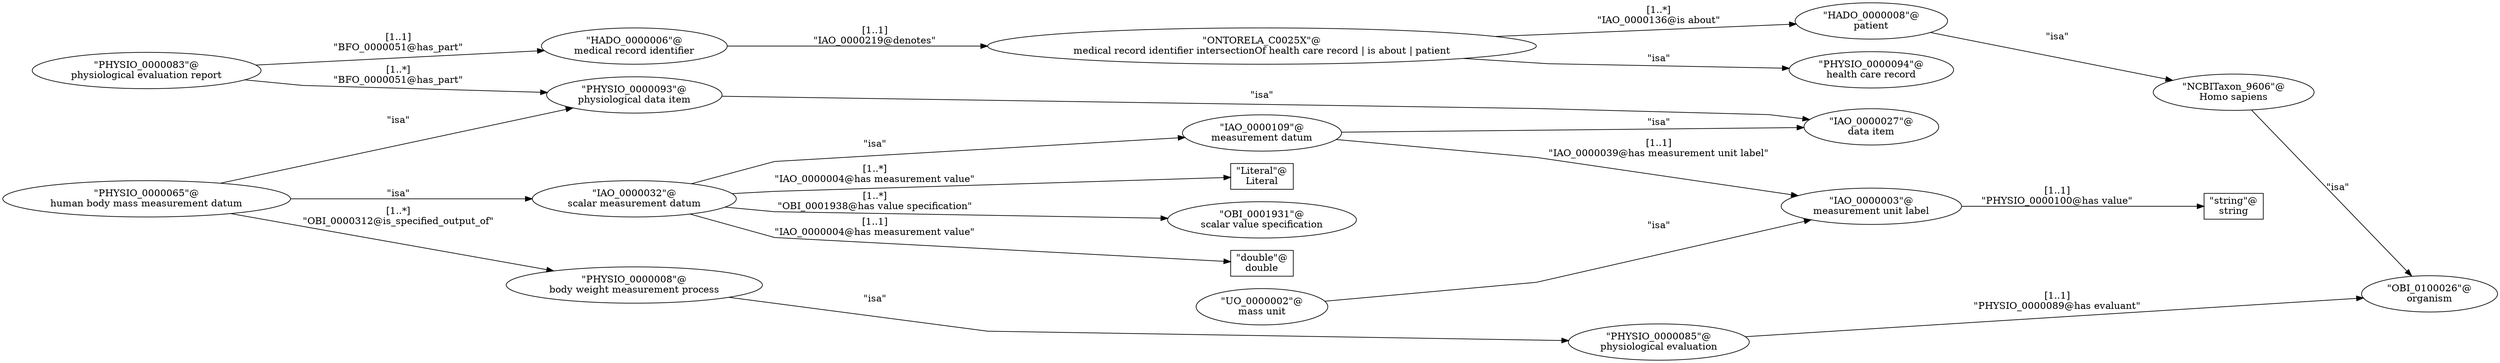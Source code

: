 digraph G {
  splines=polyline;
  rankdir=LR;
  "PHYSIO_0000083" [ label="\"PHYSIO_0000083\"@
physiological evaluation report" shape="ellipse" ];
  "PHYSIO_0000085" [ label="\"PHYSIO_0000085\"@
physiological evaluation" shape="ellipse" ];
  "PHYSIO_0000093" [ label="\"PHYSIO_0000093\"@
physiological data item" shape="ellipse" ];
  "PHYSIO_0000008" [ label="\"PHYSIO_0000008\"@
body weight measurement process" shape="ellipse" ];
  "PHYSIO_0000065" [ label="\"PHYSIO_0000065\"@
human body mass measurement datum" shape="ellipse" ];
  "IAO_0000027" [ label="\"IAO_0000027\"@
data item" shape="ellipse" ];
  "IAO_0000109" [ label="\"IAO_0000109\"@
measurement datum" shape="ellipse" ];
  "IAO_0000032" [ label="\"IAO_0000032\"@
scalar measurement datum" shape="ellipse" ];
  "OBI_0001931" [ label="\"OBI_0001931\"@
scalar value specification" shape="ellipse" ];
  "IAO_0000003" [ label="\"IAO_0000003\"@
measurement unit label" shape="ellipse" ];
  "UO_0000002" [ label="\"UO_0000002\"@
mass unit" shape="ellipse" ];
  "HADO_0000008" [ label="\"HADO_0000008\"@
patient" shape="ellipse" ];
  "HADO_0000006" [ label="\"HADO_0000006\"@
medical record identifier" shape="ellipse" ];
  "OBI_0100026" [ label="\"OBI_0100026\"@
organism" shape="ellipse" ];
  "NCBITaxon_9606" [ label="\"NCBITaxon_9606\"@
Homo sapiens" shape="ellipse" ];
  "ONTORELA_C0025X" [ label="\"ONTORELA_C0025X\"@
medical record identifier intersectionOf health care record | is about | patient" shape="ellipse" ];
  "PHYSIO_0000094" [ label="\"PHYSIO_0000094\"@
health care record" shape="ellipse" ];
  "double" [ label="\"double\"@
double" shape="box" ];
  "string" [ label="\"string\"@
string" shape="box" ];
  "Literal" [ label="\"Literal\"@
Literal" shape="box" ];
  "NCBITaxon_9606" -> "OBI_0100026" [ label="\"isa\"" style="solid" ];
  "PHYSIO_0000065" -> "IAO_0000032" [ label="\"isa\"" style="solid" ];
  "PHYSIO_0000093" -> "IAO_0000027" [ label="\"isa\"" style="solid" ];
  "IAO_0000109" -> "IAO_0000027" [ label="\"isa\"" style="solid" ];
  "PHYSIO_0000065" -> "PHYSIO_0000093" [ label="\"isa\"" style="solid" ];
  "UO_0000002" -> "IAO_0000003" [ label="\"isa\"" style="solid" ];
  "IAO_0000032" -> "IAO_0000109" [ label="\"isa\"" style="solid" ];
  "HADO_0000008" -> "NCBITaxon_9606" [ label="\"isa\"" style="solid" ];
  "PHYSIO_0000008" -> "PHYSIO_0000085" [ label="\"isa\"" style="solid" ];
  "ONTORELA_C0025X" -> "PHYSIO_0000094" [ label="\"isa\"" style="solid" ];
  "IAO_0000109" -> "IAO_0000003" [ label="[1..1]
\"IAO_0000039@has measurement unit label\"" style="solid" ];
  "IAO_0000032" -> "OBI_0001931" [ label="[1..*]
\"OBI_0001938@has value specification\"" style="solid" ];
  "PHYSIO_0000085" -> "OBI_0100026" [ label="[1..1]
\"PHYSIO_0000089@has evaluant\"" style="solid" ];
  "HADO_0000006" -> "ONTORELA_C0025X" [ label="[1..1]
\"IAO_0000219@denotes\"" style="solid" ];
  "ONTORELA_C0025X" -> "HADO_0000008" [ label="[1..*]
\"IAO_0000136@is about\"" style="solid" ];
  "PHYSIO_0000083" -> "HADO_0000006" [ label="[1..1]
\"BFO_0000051@has_part\"" style="solid" ];
  "PHYSIO_0000083" -> "PHYSIO_0000093" [ label="[1..*]
\"BFO_0000051@has_part\"" style="solid" ];
  "PHYSIO_0000065" -> "PHYSIO_0000008" [ label="[1..*]
\"OBI_0000312@is_specified_output_of\"" style="solid" ];
  "IAO_0000032" -> "double" [ label="[1..1]
\"IAO_0000004@has measurement value\"" style="solid" ];
  "IAO_0000003" -> "string" [ label="[1..1]
\"PHYSIO_0000100@has value\"" style="solid" ];
  "IAO_0000032" -> "Literal" [ label="[1..*]
\"IAO_0000004@has measurement value\"" style="solid" ];
}
